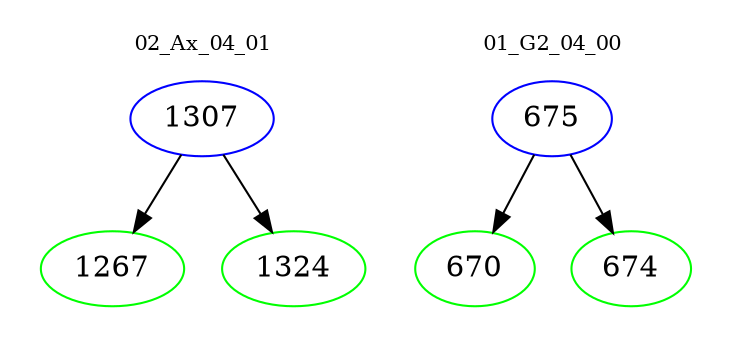 digraph{
subgraph cluster_0 {
color = white
label = "02_Ax_04_01";
fontsize=10;
T0_1307 [label="1307", color="blue"]
T0_1307 -> T0_1267 [color="black"]
T0_1267 [label="1267", color="green"]
T0_1307 -> T0_1324 [color="black"]
T0_1324 [label="1324", color="green"]
}
subgraph cluster_1 {
color = white
label = "01_G2_04_00";
fontsize=10;
T1_675 [label="675", color="blue"]
T1_675 -> T1_670 [color="black"]
T1_670 [label="670", color="green"]
T1_675 -> T1_674 [color="black"]
T1_674 [label="674", color="green"]
}
}
